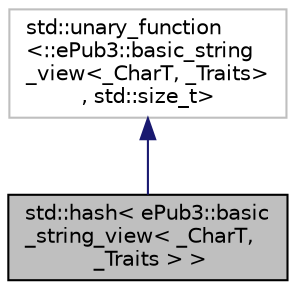 digraph "std::hash&lt; ePub3::basic_string_view&lt; _CharT, _Traits &gt; &gt;"
{
  edge [fontname="Helvetica",fontsize="10",labelfontname="Helvetica",labelfontsize="10"];
  node [fontname="Helvetica",fontsize="10",shape=record];
  Node1 [label="std::hash\< ePub3::basic\l_string_view\< _CharT,\l _Traits \> \>",height=0.2,width=0.4,color="black", fillcolor="grey75", style="filled" fontcolor="black"];
  Node2 -> Node1 [dir="back",color="midnightblue",fontsize="10",style="solid",fontname="Helvetica"];
  Node2 [label="std::unary_function\l\<::ePub3::basic_string\l_view\<_CharT, _Traits\>\l, std::size_t\>",height=0.2,width=0.4,color="grey75", fillcolor="white", style="filled"];
}

